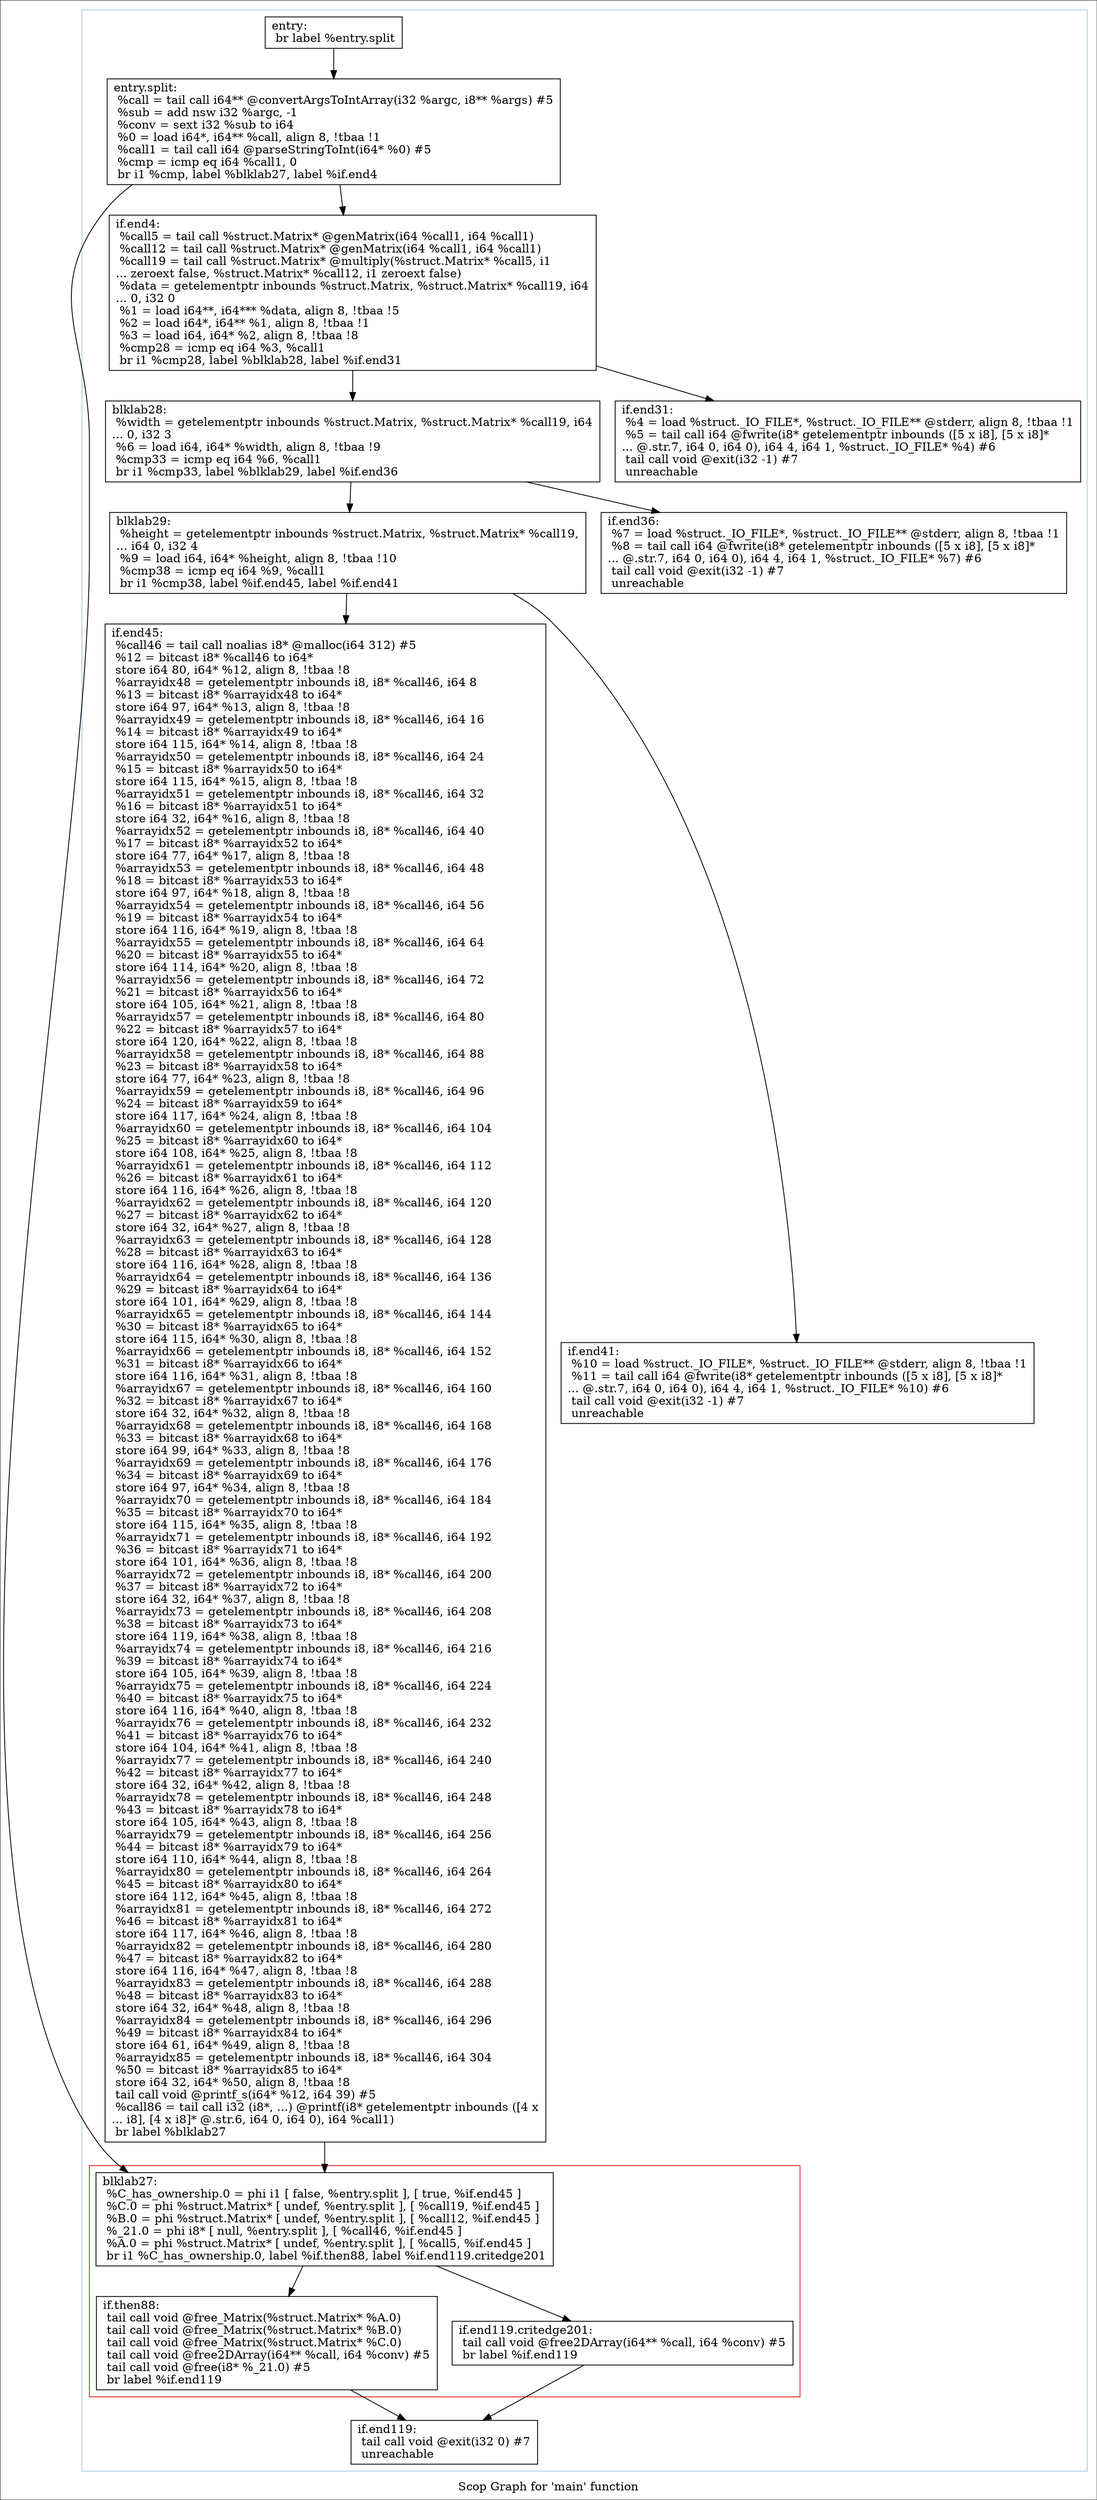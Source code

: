 digraph "Scop Graph for 'main' function" {
	label="Scop Graph for 'main' function";

	Node0xa4b43b0 [shape=record,label="{entry:\l  br label %entry.split\l}"];
	Node0xa4b43b0 -> Node0xa5106a0;
	Node0xa5106a0 [shape=record,label="{entry.split:                                      \l  %call = tail call i64** @convertArgsToIntArray(i32 %argc, i8** %args) #5\l  %sub = add nsw i32 %argc, -1\l  %conv = sext i32 %sub to i64\l  %0 = load i64*, i64** %call, align 8, !tbaa !1\l  %call1 = tail call i64 @parseStringToInt(i64* %0) #5\l  %cmp = icmp eq i64 %call1, 0\l  br i1 %cmp, label %blklab27, label %if.end4\l}"];
	Node0xa5106a0 -> Node0xa50ebb0;
	Node0xa5106a0 -> Node0xa49a560;
	Node0xa50ebb0 [shape=record,label="{blklab27:                                         \l  %C_has_ownership.0 = phi i1 [ false, %entry.split ], [ true, %if.end45 ]\l  %C.0 = phi %struct.Matrix* [ undef, %entry.split ], [ %call19, %if.end45 ]\l  %B.0 = phi %struct.Matrix* [ undef, %entry.split ], [ %call12, %if.end45 ]\l  %_21.0 = phi i8* [ null, %entry.split ], [ %call46, %if.end45 ]\l  %A.0 = phi %struct.Matrix* [ undef, %entry.split ], [ %call5, %if.end45 ]\l  br i1 %C_has_ownership.0, label %if.then88, label %if.end119.critedge201\l}"];
	Node0xa50ebb0 -> Node0xa421c00;
	Node0xa50ebb0 -> Node0xa4931d0;
	Node0xa421c00 [shape=record,label="{if.then88:                                        \l  tail call void @free_Matrix(%struct.Matrix* %A.0)\l  tail call void @free_Matrix(%struct.Matrix* %B.0)\l  tail call void @free_Matrix(%struct.Matrix* %C.0)\l  tail call void @free2DArray(i64** %call, i64 %conv) #5\l  tail call void @free(i8* %_21.0) #5\l  br label %if.end119\l}"];
	Node0xa421c00 -> Node0xa5102e0;
	Node0xa5102e0 [shape=record,label="{if.end119:                                        \l  tail call void @exit(i32 0) #7\l  unreachable\l}"];
	Node0xa4931d0 [shape=record,label="{if.end119.critedge201:                            \l  tail call void @free2DArray(i64** %call, i64 %conv) #5\l  br label %if.end119\l}"];
	Node0xa4931d0 -> Node0xa5102e0;
	Node0xa49a560 [shape=record,label="{if.end4:                                          \l  %call5 = tail call %struct.Matrix* @genMatrix(i64 %call1, i64 %call1)\l  %call12 = tail call %struct.Matrix* @genMatrix(i64 %call1, i64 %call1)\l  %call19 = tail call %struct.Matrix* @multiply(%struct.Matrix* %call5, i1\l... zeroext false, %struct.Matrix* %call12, i1 zeroext false)\l  %data = getelementptr inbounds %struct.Matrix, %struct.Matrix* %call19, i64\l... 0, i32 0\l  %1 = load i64**, i64*** %data, align 8, !tbaa !5\l  %2 = load i64*, i64** %1, align 8, !tbaa !1\l  %3 = load i64, i64* %2, align 8, !tbaa !8\l  %cmp28 = icmp eq i64 %3, %call1\l  br i1 %cmp28, label %blklab28, label %if.end31\l}"];
	Node0xa49a560 -> Node0xa4ae870;
	Node0xa49a560 -> Node0xa4b5cb0;
	Node0xa4ae870 [shape=record,label="{blklab28:                                         \l  %width = getelementptr inbounds %struct.Matrix, %struct.Matrix* %call19, i64\l... 0, i32 3\l  %6 = load i64, i64* %width, align 8, !tbaa !9\l  %cmp33 = icmp eq i64 %6, %call1\l  br i1 %cmp33, label %blklab29, label %if.end36\l}"];
	Node0xa4ae870 -> Node0xa488240;
	Node0xa4ae870 -> Node0xa50e990;
	Node0xa488240 [shape=record,label="{blklab29:                                         \l  %height = getelementptr inbounds %struct.Matrix, %struct.Matrix* %call19,\l... i64 0, i32 4\l  %9 = load i64, i64* %height, align 8, !tbaa !10\l  %cmp38 = icmp eq i64 %9, %call1\l  br i1 %cmp38, label %if.end45, label %if.end41\l}"];
	Node0xa488240 -> Node0xa4d1b40;
	Node0xa488240 -> Node0xa50bdc0;
	Node0xa4d1b40 [shape=record,label="{if.end45:                                         \l  %call46 = tail call noalias i8* @malloc(i64 312) #5\l  %12 = bitcast i8* %call46 to i64*\l  store i64 80, i64* %12, align 8, !tbaa !8\l  %arrayidx48 = getelementptr inbounds i8, i8* %call46, i64 8\l  %13 = bitcast i8* %arrayidx48 to i64*\l  store i64 97, i64* %13, align 8, !tbaa !8\l  %arrayidx49 = getelementptr inbounds i8, i8* %call46, i64 16\l  %14 = bitcast i8* %arrayidx49 to i64*\l  store i64 115, i64* %14, align 8, !tbaa !8\l  %arrayidx50 = getelementptr inbounds i8, i8* %call46, i64 24\l  %15 = bitcast i8* %arrayidx50 to i64*\l  store i64 115, i64* %15, align 8, !tbaa !8\l  %arrayidx51 = getelementptr inbounds i8, i8* %call46, i64 32\l  %16 = bitcast i8* %arrayidx51 to i64*\l  store i64 32, i64* %16, align 8, !tbaa !8\l  %arrayidx52 = getelementptr inbounds i8, i8* %call46, i64 40\l  %17 = bitcast i8* %arrayidx52 to i64*\l  store i64 77, i64* %17, align 8, !tbaa !8\l  %arrayidx53 = getelementptr inbounds i8, i8* %call46, i64 48\l  %18 = bitcast i8* %arrayidx53 to i64*\l  store i64 97, i64* %18, align 8, !tbaa !8\l  %arrayidx54 = getelementptr inbounds i8, i8* %call46, i64 56\l  %19 = bitcast i8* %arrayidx54 to i64*\l  store i64 116, i64* %19, align 8, !tbaa !8\l  %arrayidx55 = getelementptr inbounds i8, i8* %call46, i64 64\l  %20 = bitcast i8* %arrayidx55 to i64*\l  store i64 114, i64* %20, align 8, !tbaa !8\l  %arrayidx56 = getelementptr inbounds i8, i8* %call46, i64 72\l  %21 = bitcast i8* %arrayidx56 to i64*\l  store i64 105, i64* %21, align 8, !tbaa !8\l  %arrayidx57 = getelementptr inbounds i8, i8* %call46, i64 80\l  %22 = bitcast i8* %arrayidx57 to i64*\l  store i64 120, i64* %22, align 8, !tbaa !8\l  %arrayidx58 = getelementptr inbounds i8, i8* %call46, i64 88\l  %23 = bitcast i8* %arrayidx58 to i64*\l  store i64 77, i64* %23, align 8, !tbaa !8\l  %arrayidx59 = getelementptr inbounds i8, i8* %call46, i64 96\l  %24 = bitcast i8* %arrayidx59 to i64*\l  store i64 117, i64* %24, align 8, !tbaa !8\l  %arrayidx60 = getelementptr inbounds i8, i8* %call46, i64 104\l  %25 = bitcast i8* %arrayidx60 to i64*\l  store i64 108, i64* %25, align 8, !tbaa !8\l  %arrayidx61 = getelementptr inbounds i8, i8* %call46, i64 112\l  %26 = bitcast i8* %arrayidx61 to i64*\l  store i64 116, i64* %26, align 8, !tbaa !8\l  %arrayidx62 = getelementptr inbounds i8, i8* %call46, i64 120\l  %27 = bitcast i8* %arrayidx62 to i64*\l  store i64 32, i64* %27, align 8, !tbaa !8\l  %arrayidx63 = getelementptr inbounds i8, i8* %call46, i64 128\l  %28 = bitcast i8* %arrayidx63 to i64*\l  store i64 116, i64* %28, align 8, !tbaa !8\l  %arrayidx64 = getelementptr inbounds i8, i8* %call46, i64 136\l  %29 = bitcast i8* %arrayidx64 to i64*\l  store i64 101, i64* %29, align 8, !tbaa !8\l  %arrayidx65 = getelementptr inbounds i8, i8* %call46, i64 144\l  %30 = bitcast i8* %arrayidx65 to i64*\l  store i64 115, i64* %30, align 8, !tbaa !8\l  %arrayidx66 = getelementptr inbounds i8, i8* %call46, i64 152\l  %31 = bitcast i8* %arrayidx66 to i64*\l  store i64 116, i64* %31, align 8, !tbaa !8\l  %arrayidx67 = getelementptr inbounds i8, i8* %call46, i64 160\l  %32 = bitcast i8* %arrayidx67 to i64*\l  store i64 32, i64* %32, align 8, !tbaa !8\l  %arrayidx68 = getelementptr inbounds i8, i8* %call46, i64 168\l  %33 = bitcast i8* %arrayidx68 to i64*\l  store i64 99, i64* %33, align 8, !tbaa !8\l  %arrayidx69 = getelementptr inbounds i8, i8* %call46, i64 176\l  %34 = bitcast i8* %arrayidx69 to i64*\l  store i64 97, i64* %34, align 8, !tbaa !8\l  %arrayidx70 = getelementptr inbounds i8, i8* %call46, i64 184\l  %35 = bitcast i8* %arrayidx70 to i64*\l  store i64 115, i64* %35, align 8, !tbaa !8\l  %arrayidx71 = getelementptr inbounds i8, i8* %call46, i64 192\l  %36 = bitcast i8* %arrayidx71 to i64*\l  store i64 101, i64* %36, align 8, !tbaa !8\l  %arrayidx72 = getelementptr inbounds i8, i8* %call46, i64 200\l  %37 = bitcast i8* %arrayidx72 to i64*\l  store i64 32, i64* %37, align 8, !tbaa !8\l  %arrayidx73 = getelementptr inbounds i8, i8* %call46, i64 208\l  %38 = bitcast i8* %arrayidx73 to i64*\l  store i64 119, i64* %38, align 8, !tbaa !8\l  %arrayidx74 = getelementptr inbounds i8, i8* %call46, i64 216\l  %39 = bitcast i8* %arrayidx74 to i64*\l  store i64 105, i64* %39, align 8, !tbaa !8\l  %arrayidx75 = getelementptr inbounds i8, i8* %call46, i64 224\l  %40 = bitcast i8* %arrayidx75 to i64*\l  store i64 116, i64* %40, align 8, !tbaa !8\l  %arrayidx76 = getelementptr inbounds i8, i8* %call46, i64 232\l  %41 = bitcast i8* %arrayidx76 to i64*\l  store i64 104, i64* %41, align 8, !tbaa !8\l  %arrayidx77 = getelementptr inbounds i8, i8* %call46, i64 240\l  %42 = bitcast i8* %arrayidx77 to i64*\l  store i64 32, i64* %42, align 8, !tbaa !8\l  %arrayidx78 = getelementptr inbounds i8, i8* %call46, i64 248\l  %43 = bitcast i8* %arrayidx78 to i64*\l  store i64 105, i64* %43, align 8, !tbaa !8\l  %arrayidx79 = getelementptr inbounds i8, i8* %call46, i64 256\l  %44 = bitcast i8* %arrayidx79 to i64*\l  store i64 110, i64* %44, align 8, !tbaa !8\l  %arrayidx80 = getelementptr inbounds i8, i8* %call46, i64 264\l  %45 = bitcast i8* %arrayidx80 to i64*\l  store i64 112, i64* %45, align 8, !tbaa !8\l  %arrayidx81 = getelementptr inbounds i8, i8* %call46, i64 272\l  %46 = bitcast i8* %arrayidx81 to i64*\l  store i64 117, i64* %46, align 8, !tbaa !8\l  %arrayidx82 = getelementptr inbounds i8, i8* %call46, i64 280\l  %47 = bitcast i8* %arrayidx82 to i64*\l  store i64 116, i64* %47, align 8, !tbaa !8\l  %arrayidx83 = getelementptr inbounds i8, i8* %call46, i64 288\l  %48 = bitcast i8* %arrayidx83 to i64*\l  store i64 32, i64* %48, align 8, !tbaa !8\l  %arrayidx84 = getelementptr inbounds i8, i8* %call46, i64 296\l  %49 = bitcast i8* %arrayidx84 to i64*\l  store i64 61, i64* %49, align 8, !tbaa !8\l  %arrayidx85 = getelementptr inbounds i8, i8* %call46, i64 304\l  %50 = bitcast i8* %arrayidx85 to i64*\l  store i64 32, i64* %50, align 8, !tbaa !8\l  tail call void @printf_s(i64* %12, i64 39) #5\l  %call86 = tail call i32 (i8*, ...) @printf(i8* getelementptr inbounds ([4 x\l... i8], [4 x i8]* @.str.6, i64 0, i64 0), i64 %call1)\l  br label %blklab27\l}"];
	Node0xa4d1b40 -> Node0xa50ebb0;
	Node0xa50bdc0 [shape=record,label="{if.end41:                                         \l  %10 = load %struct._IO_FILE*, %struct._IO_FILE** @stderr, align 8, !tbaa !1\l  %11 = tail call i64 @fwrite(i8* getelementptr inbounds ([5 x i8], [5 x i8]*\l... @.str.7, i64 0, i64 0), i64 4, i64 1, %struct._IO_FILE* %10) #6\l  tail call void @exit(i32 -1) #7\l  unreachable\l}"];
	Node0xa50e990 [shape=record,label="{if.end36:                                         \l  %7 = load %struct._IO_FILE*, %struct._IO_FILE** @stderr, align 8, !tbaa !1\l  %8 = tail call i64 @fwrite(i8* getelementptr inbounds ([5 x i8], [5 x i8]*\l... @.str.7, i64 0, i64 0), i64 4, i64 1, %struct._IO_FILE* %7) #6\l  tail call void @exit(i32 -1) #7\l  unreachable\l}"];
	Node0xa4b5cb0 [shape=record,label="{if.end31:                                         \l  %4 = load %struct._IO_FILE*, %struct._IO_FILE** @stderr, align 8, !tbaa !1\l  %5 = tail call i64 @fwrite(i8* getelementptr inbounds ([5 x i8], [5 x i8]*\l... @.str.7, i64 0, i64 0), i64 4, i64 1, %struct._IO_FILE* %4) #6\l  tail call void @exit(i32 -1) #7\l  unreachable\l}"];
	colorscheme = "paired12"
        subgraph cluster_0xa50aef0 {
          label = "";
          style = solid;
          color = 1
          subgraph cluster_0xa424a70 {
            label = "";
            style = solid;
            color = 6
            Node0xa50ebb0;
            Node0xa421c00;
            Node0xa4931d0;
          }
          Node0xa4b43b0;
          Node0xa5106a0;
          Node0xa5102e0;
          Node0xa49a560;
          Node0xa4ae870;
          Node0xa488240;
          Node0xa4d1b40;
          Node0xa50bdc0;
          Node0xa50e990;
          Node0xa4b5cb0;
        }
}
